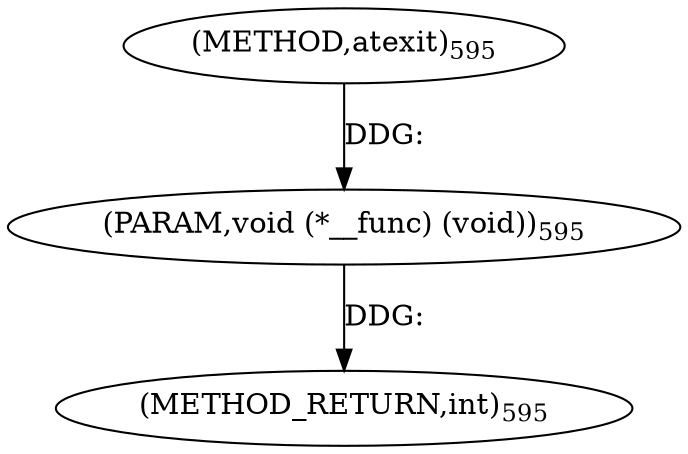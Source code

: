 digraph "atexit" {  
"33328" [label = <(METHOD,atexit)<SUB>595</SUB>> ]
"33330" [label = <(METHOD_RETURN,int)<SUB>595</SUB>> ]
"33329" [label = <(PARAM,void (*__func) (void))<SUB>595</SUB>> ]
  "33329" -> "33330"  [ label = "DDG: "] 
  "33328" -> "33329"  [ label = "DDG: "] 
}
